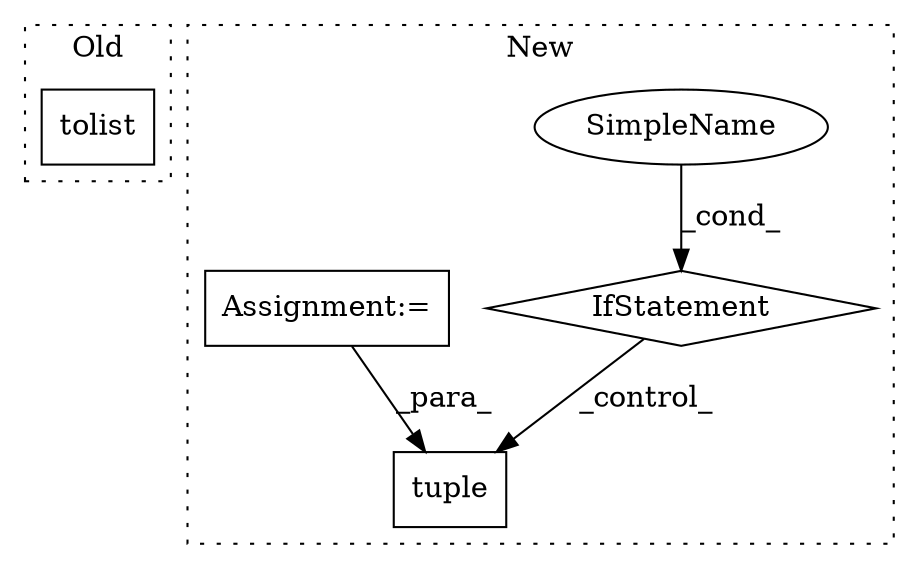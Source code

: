 digraph G {
subgraph cluster0 {
1 [label="tolist" a="32" s="2937" l="8" shape="box"];
label = "Old";
style="dotted";
}
subgraph cluster1 {
2 [label="tuple" a="32" s="3285,3296" l="6,1" shape="box"];
3 [label="IfStatement" a="25" s="3358" l="32" shape="diamond"];
4 [label="SimpleName" a="42" s="3385" l="5" shape="ellipse"];
5 [label="Assignment:=" a="7" s="3358" l="32" shape="box"];
label = "New";
style="dotted";
}
3 -> 2 [label="_control_"];
4 -> 3 [label="_cond_"];
5 -> 2 [label="_para_"];
}
